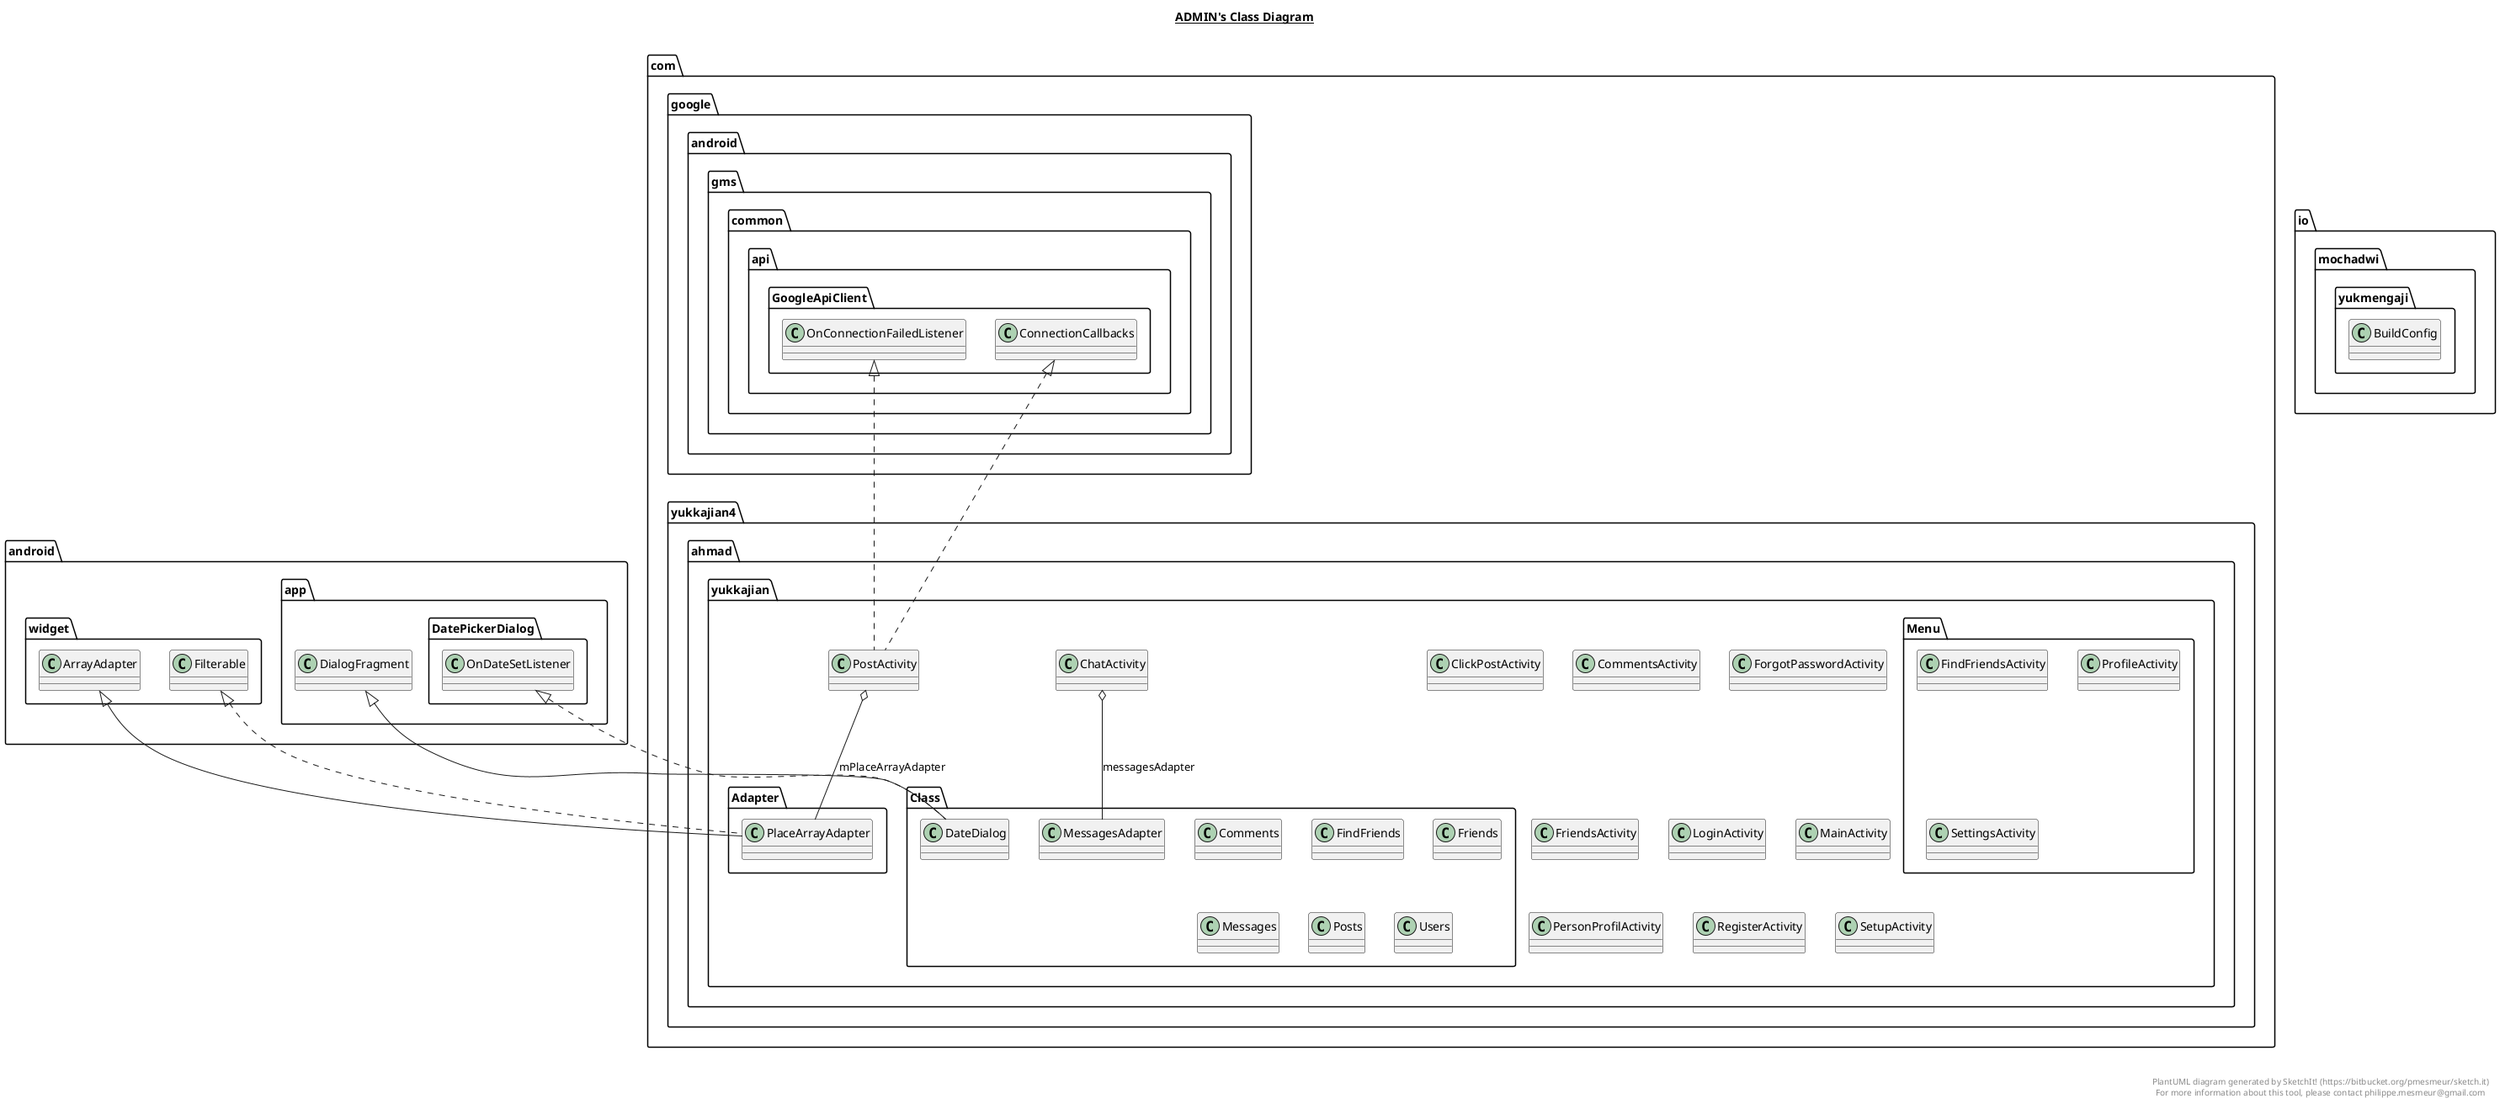 @startuml

title __ADMIN's Class Diagram__\n

  namespace com.yukkajian4.ahmad.yukkajian {
    namespace Adapter {
      class com.yukkajian4.ahmad.yukkajian.Adapter.PlaceArrayAdapter {
      }
    }
  }
  

  namespace com.yukkajian4.ahmad.yukkajian {
    class com.yukkajian4.ahmad.yukkajian.ChatActivity {
    }
  }
  

  namespace com.yukkajian4.ahmad.yukkajian {
    namespace Class {
      class com.yukkajian4.ahmad.yukkajian.Class.Comments {
      }
    }
  }
  

  namespace com.yukkajian4.ahmad.yukkajian {
    namespace Class {
      class com.yukkajian4.ahmad.yukkajian.Class.DateDialog {
      }
    }
  }
  

  namespace com.yukkajian4.ahmad.yukkajian {
    namespace Class {
      class com.yukkajian4.ahmad.yukkajian.Class.FindFriends {
      }
    }
  }
  

  namespace com.yukkajian4.ahmad.yukkajian {
    namespace Class {
      class com.yukkajian4.ahmad.yukkajian.Class.Friends {
      }
    }
  }
  

  namespace com.yukkajian4.ahmad.yukkajian {
    namespace Class {
      class com.yukkajian4.ahmad.yukkajian.Class.Messages {
      }
    }
  }
  

  namespace com.yukkajian4.ahmad.yukkajian {
    namespace Class {
      class com.yukkajian4.ahmad.yukkajian.Class.MessagesAdapter {
      }
    }
  }
  

  namespace com.yukkajian4.ahmad.yukkajian {
    namespace Class {
      class com.yukkajian4.ahmad.yukkajian.Class.Posts {
      }
    }
  }
  

  namespace com.yukkajian4.ahmad.yukkajian {
    namespace Class {
      class com.yukkajian4.ahmad.yukkajian.Class.Users {
      }
    }
  }
  

  namespace com.yukkajian4.ahmad.yukkajian {
    class com.yukkajian4.ahmad.yukkajian.ClickPostActivity {
    }
  }
  

  namespace com.yukkajian4.ahmad.yukkajian {
    class com.yukkajian4.ahmad.yukkajian.CommentsActivity {
    }
  }
  

  namespace com.yukkajian4.ahmad.yukkajian {
    class com.yukkajian4.ahmad.yukkajian.ForgotPasswordActivity {
    }
  }
  

  namespace com.yukkajian4.ahmad.yukkajian {
    class com.yukkajian4.ahmad.yukkajian.FriendsActivity {
    }
  }
  

  namespace com.yukkajian4.ahmad.yukkajian {
    class com.yukkajian4.ahmad.yukkajian.LoginActivity {
    }
  }
  

  namespace com.yukkajian4.ahmad.yukkajian {
    class com.yukkajian4.ahmad.yukkajian.MainActivity {
    }
  }
  

  namespace com.yukkajian4.ahmad.yukkajian {
    namespace Menu {
      class com.yukkajian4.ahmad.yukkajian.Menu.FindFriendsActivity {
      }
    }
  }
  

  namespace com.yukkajian4.ahmad.yukkajian {
    namespace Menu {
      class com.yukkajian4.ahmad.yukkajian.Menu.ProfileActivity {
      }
    }
  }
  

  namespace com.yukkajian4.ahmad.yukkajian {
    namespace Menu {
      class com.yukkajian4.ahmad.yukkajian.Menu.SettingsActivity {
      }
    }
  }
  

  namespace com.yukkajian4.ahmad.yukkajian {
    class com.yukkajian4.ahmad.yukkajian.PersonProfilActivity {
    }
  }
  

  namespace com.yukkajian4.ahmad.yukkajian {
    class com.yukkajian4.ahmad.yukkajian.PostActivity {
    }
  }
  

  namespace com.yukkajian4.ahmad.yukkajian {
    class com.yukkajian4.ahmad.yukkajian.RegisterActivity {
    }
  }
  

  namespace com.yukkajian4.ahmad.yukkajian {
    class com.yukkajian4.ahmad.yukkajian.SetupActivity {
    }
  }
  

  namespace io.mochadwi.yukmengaji {
    class io.mochadwi.yukmengaji.BuildConfig {
    }
  }
  

  com.yukkajian4.ahmad.yukkajian.Adapter.PlaceArrayAdapter .up.|> android.widget.Filterable
  com.yukkajian4.ahmad.yukkajian.Adapter.PlaceArrayAdapter -up-|> android.widget.ArrayAdapter
  com.yukkajian4.ahmad.yukkajian.ChatActivity o-- com.yukkajian4.ahmad.yukkajian.Class.MessagesAdapter : messagesAdapter
  com.yukkajian4.ahmad.yukkajian.Class.DateDialog .up.|> android.app.DatePickerDialog.OnDateSetListener
  com.yukkajian4.ahmad.yukkajian.Class.DateDialog -up-|> android.app.DialogFragment
  com.yukkajian4.ahmad.yukkajian.PostActivity .up.|> com.google.android.gms.common.api.GoogleApiClient.ConnectionCallbacks
  com.yukkajian4.ahmad.yukkajian.PostActivity .up.|> com.google.android.gms.common.api.GoogleApiClient.OnConnectionFailedListener
  com.yukkajian4.ahmad.yukkajian.PostActivity o-- com.yukkajian4.ahmad.yukkajian.Adapter.PlaceArrayAdapter : mPlaceArrayAdapter


right footer


PlantUML diagram generated by SketchIt! (https://bitbucket.org/pmesmeur/sketch.it)
For more information about this tool, please contact philippe.mesmeur@gmail.com
endfooter

@enduml
